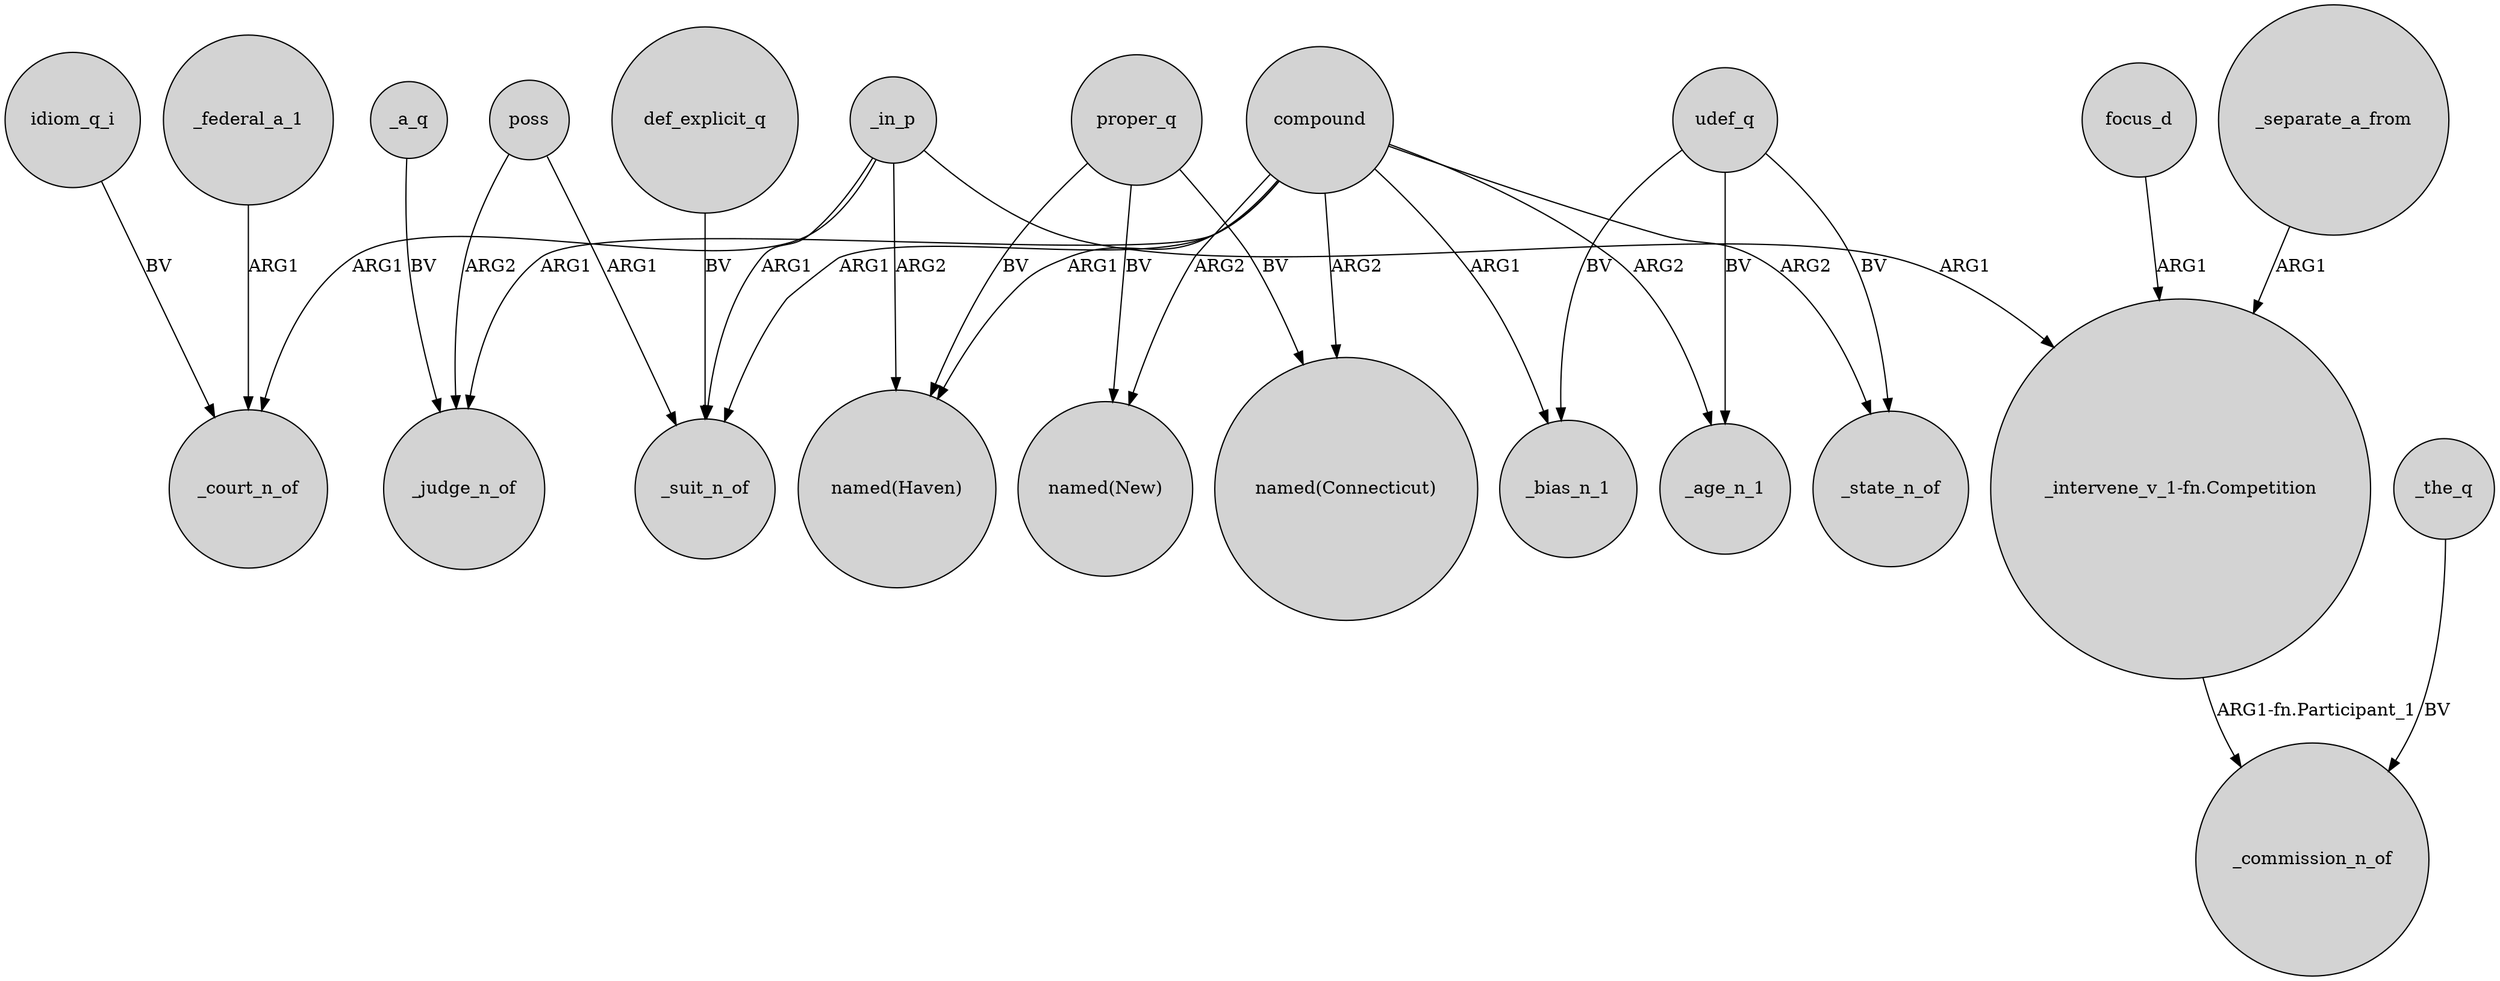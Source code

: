 digraph {
	node [shape=circle style=filled]
	_in_p -> _court_n_of [label=ARG1]
	poss -> _suit_n_of [label=ARG1]
	proper_q -> "named(Haven)" [label=BV]
	compound -> "named(New)" [label=ARG2]
	compound -> _bias_n_1 [label=ARG1]
	proper_q -> "named(New)" [label=BV]
	compound -> "named(Haven)" [label=ARG1]
	udef_q -> _age_n_1 [label=BV]
	focus_d -> "_intervene_v_1-fn.Competition" [label=ARG1]
	_in_p -> "_intervene_v_1-fn.Competition" [label=ARG1]
	_separate_a_from -> "_intervene_v_1-fn.Competition" [label=ARG1]
	_in_p -> _suit_n_of [label=ARG1]
	udef_q -> _state_n_of [label=BV]
	_a_q -> _judge_n_of [label=BV]
	_in_p -> "named(Haven)" [label=ARG2]
	"_intervene_v_1-fn.Competition" -> _commission_n_of [label="ARG1-fn.Participant_1"]
	def_explicit_q -> _suit_n_of [label=BV]
	compound -> _suit_n_of [label=ARG1]
	proper_q -> "named(Connecticut)" [label=BV]
	_the_q -> _commission_n_of [label=BV]
	udef_q -> _bias_n_1 [label=BV]
	compound -> _age_n_1 [label=ARG2]
	compound -> _judge_n_of [label=ARG1]
	compound -> _state_n_of [label=ARG2]
	poss -> _judge_n_of [label=ARG2]
	compound -> "named(Connecticut)" [label=ARG2]
	idiom_q_i -> _court_n_of [label=BV]
	_federal_a_1 -> _court_n_of [label=ARG1]
}
